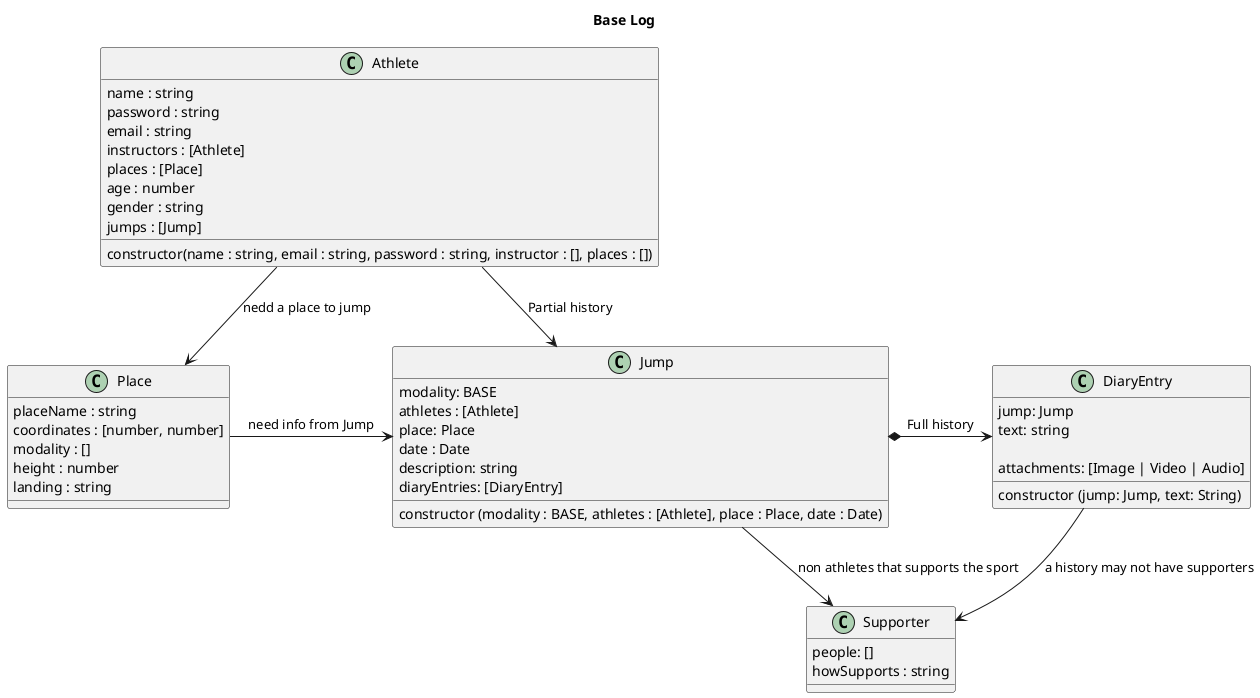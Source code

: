 @startuml Base Log
Title Base Log

class Athlete {
name : string
password : string
email : string
instructors : [Athlete]
places : [Place]
age : number
gender : string
jumps : [Jump]

constructor(name : string, email : string, password : string, instructor : [], places : [])
}

class Jump {
' addJump(Jump)
' Verify: if that place exists
' Verify: if you are linked in date and place with a Jump
modality: BASE
athletes : [Athlete]
place: Place
date : Date
' this is a sinopse
description: string
diaryEntries: [DiaryEntry]

constructor (modality : BASE, athletes : [Athlete], place : Place, date : Date)
}

class DiaryEntry {
jump: Jump
' this is the full history text
text: string

attachments: [Image | Video | Audio]

constructor (jump: Jump, text: String)
}

class Place {
placeName : string
coordinates : [number, number]
modality : []
height : number
landing : string
}

'non Athletes that supports the sport
class Supporter {
people: []
howSupports : string
}

' Head *- Hand : composition
' Parent o-- IndependentChild : agregation
' Need --> Use : association

Athlete --> Place : nedd a place to jump
Athlete -> Jump : Partial history

Place -> Jump : need info from Jump
Jump *-> DiaryEntry : Full history
Jump --> Supporter : non athletes that supports the sport
DiaryEntry --> Supporter : a history may not have supporters

@enduml



